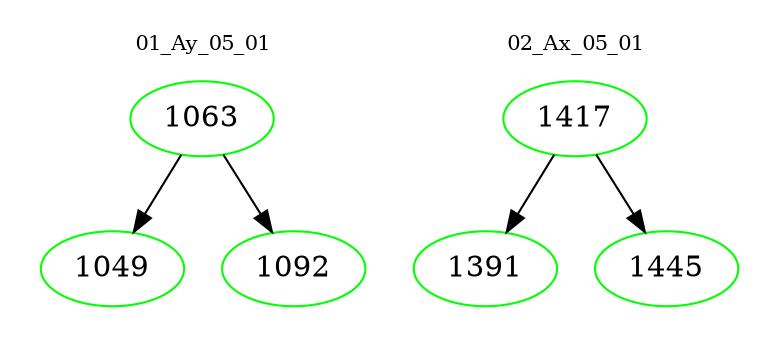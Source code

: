 digraph{
subgraph cluster_0 {
color = white
label = "01_Ay_05_01";
fontsize=10;
T0_1063 [label="1063", color="green"]
T0_1063 -> T0_1049 [color="black"]
T0_1049 [label="1049", color="green"]
T0_1063 -> T0_1092 [color="black"]
T0_1092 [label="1092", color="green"]
}
subgraph cluster_1 {
color = white
label = "02_Ax_05_01";
fontsize=10;
T1_1417 [label="1417", color="green"]
T1_1417 -> T1_1391 [color="black"]
T1_1391 [label="1391", color="green"]
T1_1417 -> T1_1445 [color="black"]
T1_1445 [label="1445", color="green"]
}
}
